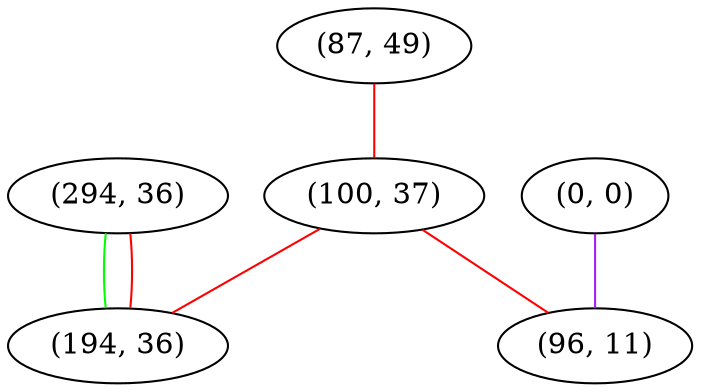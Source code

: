 graph "" {
"(294, 36)";
"(0, 0)";
"(87, 49)";
"(100, 37)";
"(96, 11)";
"(194, 36)";
"(294, 36)" -- "(194, 36)"  [color=green, key=0, weight=2];
"(294, 36)" -- "(194, 36)"  [color=red, key=1, weight=1];
"(0, 0)" -- "(96, 11)"  [color=purple, key=0, weight=4];
"(87, 49)" -- "(100, 37)"  [color=red, key=0, weight=1];
"(100, 37)" -- "(96, 11)"  [color=red, key=0, weight=1];
"(100, 37)" -- "(194, 36)"  [color=red, key=0, weight=1];
}
